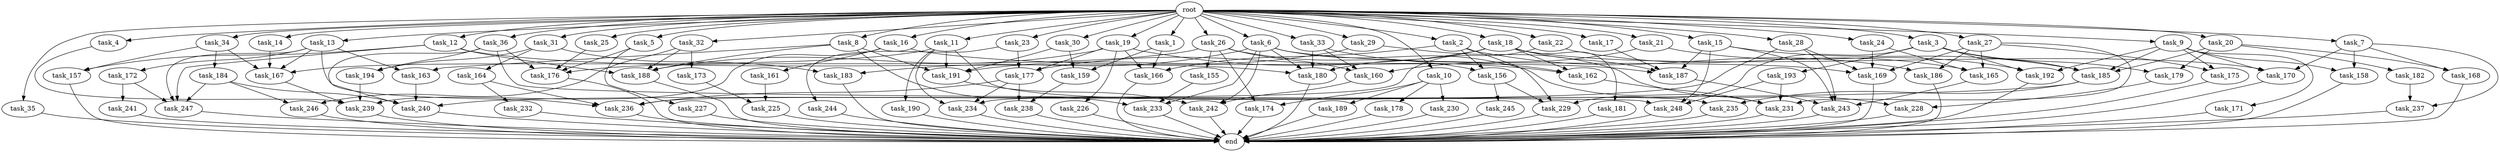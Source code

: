 digraph G {
  root [size="0.000000"];
  task_11 [size="1024.000000"];
  task_234 [size="352187318272.000000"];
  task_239 [size="1314259992576.000000"];
  task_233 [size="1477468749824.000000"];
  task_185 [size="1211180777472.000000"];
  task_2 [size="1024.000000"];
  task_182 [size="137438953472.000000"];
  task_21 [size="1024.000000"];
  task_164 [size="309237645312.000000"];
  task_23 [size="1024.000000"];
  task_35 [size="1024.000000"];
  task_162 [size="876173328384.000000"];
  task_33 [size="1024.000000"];
  task_176 [size="1254130450432.000000"];
  task_231 [size="1941325217792.000000"];
  task_14 [size="1024.000000"];
  task_157 [size="1279900254208.000000"];
  task_178 [size="858993459200.000000"];
  task_3 [size="1024.000000"];
  task_236 [size="1468878815232.000000"];
  task_226 [size="34359738368.000000"];
  task_225 [size="1168231104512.000000"];
  task_187 [size="1013612281856.000000"];
  task_155 [size="214748364800.000000"];
  task_28 [size="1024.000000"];
  task_173 [size="77309411328.000000"];
  task_18 [size="1024.000000"];
  task_22 [size="1024.000000"];
  task_165 [size="352187318272.000000"];
  task_242 [size="936302870528.000000"];
  task_5 [size="1024.000000"];
  task_156 [size="635655159808.000000"];
  task_167 [size="1194000908288.000000"];
  task_30 [size="1024.000000"];
  task_179 [size="214748364800.000000"];
  task_193 [size="77309411328.000000"];
  task_243 [size="1322849927168.000000"];
  task_183 [size="618475290624.000000"];
  task_9 [size="1024.000000"];
  task_244 [size="309237645312.000000"];
  task_168 [size="214748364800.000000"];
  task_27 [size="1024.000000"];
  task_238 [size="386547056640.000000"];
  task_158 [size="936302870528.000000"];
  task_20 [size="1024.000000"];
  task_166 [size="489626271744.000000"];
  task_245 [size="34359738368.000000"];
  task_194 [size="343597383680.000000"];
  task_169 [size="1073741824000.000000"];
  task_247 [size="2190433320960.000000"];
  task_246 [size="292057776128.000000"];
  task_227 [size="309237645312.000000"];
  task_160 [size="1331439861760.000000"];
  task_230 [size="858993459200.000000"];
  task_186 [size="498216206336.000000"];
  task_163 [size="730144440320.000000"];
  task_172 [size="420906795008.000000"];
  task_175 [size="936302870528.000000"];
  task_188 [size="1279900254208.000000"];
  task_8 [size="1024.000000"];
  task_191 [size="1443109011456.000000"];
  task_15 [size="1024.000000"];
  task_24 [size="1024.000000"];
  task_159 [size="893353197568.000000"];
  task_232 [size="420906795008.000000"];
  task_31 [size="1024.000000"];
  task_12 [size="1024.000000"];
  task_32 [size="1024.000000"];
  task_189 [size="858993459200.000000"];
  task_171 [size="858993459200.000000"];
  end [size="0.000000"];
  task_10 [size="1024.000000"];
  task_29 [size="1024.000000"];
  task_241 [size="695784701952.000000"];
  task_1 [size="1024.000000"];
  task_34 [size="1024.000000"];
  task_192 [size="1632087572480.000000"];
  task_4 [size="1024.000000"];
  task_13 [size="1024.000000"];
  task_36 [size="1024.000000"];
  task_170 [size="1357209665536.000000"];
  task_235 [size="833223655424.000000"];
  task_16 [size="1024.000000"];
  task_181 [size="420906795008.000000"];
  task_177 [size="764504178688.000000"];
  task_248 [size="867583393792.000000"];
  task_228 [size="833223655424.000000"];
  task_26 [size="1024.000000"];
  task_180 [size="2010044694528.000000"];
  task_25 [size="1024.000000"];
  task_19 [size="1024.000000"];
  task_229 [size="532575944704.000000"];
  task_161 [size="420906795008.000000"];
  task_184 [size="420906795008.000000"];
  task_17 [size="1024.000000"];
  task_190 [size="137438953472.000000"];
  task_237 [size="214748364800.000000"];
  task_240 [size="1494648619008.000000"];
  task_6 [size="1024.000000"];
  task_7 [size="1024.000000"];
  task_174 [size="1073741824000.000000"];

  root -> task_11 [size="1.000000"];
  root -> task_28 [size="1.000000"];
  root -> task_10 [size="1.000000"];
  root -> task_20 [size="1.000000"];
  root -> task_2 [size="1.000000"];
  root -> task_4 [size="1.000000"];
  root -> task_13 [size="1.000000"];
  root -> task_21 [size="1.000000"];
  root -> task_16 [size="1.000000"];
  root -> task_22 [size="1.000000"];
  root -> task_15 [size="1.000000"];
  root -> task_36 [size="1.000000"];
  root -> task_33 [size="1.000000"];
  root -> task_1 [size="1.000000"];
  root -> task_5 [size="1.000000"];
  root -> task_14 [size="1.000000"];
  root -> task_18 [size="1.000000"];
  root -> task_26 [size="1.000000"];
  root -> task_25 [size="1.000000"];
  root -> task_24 [size="1.000000"];
  root -> task_9 [size="1.000000"];
  root -> task_23 [size="1.000000"];
  root -> task_3 [size="1.000000"];
  root -> task_19 [size="1.000000"];
  root -> task_27 [size="1.000000"];
  root -> task_35 [size="1.000000"];
  root -> task_17 [size="1.000000"];
  root -> task_31 [size="1.000000"];
  root -> task_12 [size="1.000000"];
  root -> task_32 [size="1.000000"];
  root -> task_34 [size="1.000000"];
  root -> task_6 [size="1.000000"];
  root -> task_30 [size="1.000000"];
  root -> task_8 [size="1.000000"];
  root -> task_7 [size="1.000000"];
  root -> task_29 [size="1.000000"];
  task_11 -> task_191 [size="134217728.000000"];
  task_11 -> task_235 [size="134217728.000000"];
  task_11 -> task_234 [size="134217728.000000"];
  task_11 -> task_167 [size="134217728.000000"];
  task_11 -> task_190 [size="134217728.000000"];
  task_234 -> end [size="1.000000"];
  task_239 -> end [size="1.000000"];
  task_233 -> end [size="1.000000"];
  task_185 -> task_235 [size="679477248.000000"];
  task_185 -> task_240 [size="679477248.000000"];
  task_2 -> task_186 [size="411041792.000000"];
  task_2 -> task_229 [size="411041792.000000"];
  task_2 -> task_156 [size="411041792.000000"];
  task_2 -> task_166 [size="411041792.000000"];
  task_182 -> task_237 [size="134217728.000000"];
  task_21 -> task_160 [size="679477248.000000"];
  task_21 -> task_192 [size="679477248.000000"];
  task_164 -> task_236 [size="411041792.000000"];
  task_164 -> task_232 [size="411041792.000000"];
  task_23 -> task_244 [size="301989888.000000"];
  task_23 -> task_177 [size="301989888.000000"];
  task_35 -> end [size="1.000000"];
  task_162 -> task_231 [size="838860800.000000"];
  task_33 -> task_180 [size="411041792.000000"];
  task_33 -> task_160 [size="411041792.000000"];
  task_33 -> task_162 [size="411041792.000000"];
  task_176 -> end [size="1.000000"];
  task_231 -> end [size="1.000000"];
  task_14 -> task_167 [size="209715200.000000"];
  task_157 -> end [size="1.000000"];
  task_178 -> end [size="1.000000"];
  task_3 -> task_179 [size="75497472.000000"];
  task_3 -> task_193 [size="75497472.000000"];
  task_3 -> task_185 [size="75497472.000000"];
  task_3 -> task_229 [size="75497472.000000"];
  task_3 -> task_192 [size="75497472.000000"];
  task_236 -> end [size="1.000000"];
  task_226 -> end [size="1.000000"];
  task_225 -> end [size="1.000000"];
  task_187 -> task_243 [size="411041792.000000"];
  task_155 -> task_233 [size="838860800.000000"];
  task_28 -> task_169 [size="536870912.000000"];
  task_28 -> task_243 [size="536870912.000000"];
  task_28 -> task_236 [size="536870912.000000"];
  task_173 -> task_225 [size="838860800.000000"];
  task_18 -> task_180 [size="411041792.000000"];
  task_18 -> task_177 [size="411041792.000000"];
  task_18 -> task_162 [size="411041792.000000"];
  task_18 -> task_170 [size="411041792.000000"];
  task_18 -> task_181 [size="411041792.000000"];
  task_18 -> task_187 [size="411041792.000000"];
  task_22 -> task_234 [size="134217728.000000"];
  task_22 -> task_165 [size="134217728.000000"];
  task_165 -> task_243 [size="209715200.000000"];
  task_242 -> end [size="1.000000"];
  task_5 -> task_227 [size="301989888.000000"];
  task_5 -> task_176 [size="301989888.000000"];
  task_156 -> task_229 [size="33554432.000000"];
  task_156 -> task_245 [size="33554432.000000"];
  task_167 -> task_239 [size="301989888.000000"];
  task_30 -> task_191 [size="838860800.000000"];
  task_30 -> task_159 [size="838860800.000000"];
  task_179 -> task_228 [size="679477248.000000"];
  task_193 -> task_231 [size="679477248.000000"];
  task_193 -> task_248 [size="679477248.000000"];
  task_243 -> end [size="1.000000"];
  task_183 -> end [size="1.000000"];
  task_9 -> task_158 [size="838860800.000000"];
  task_9 -> task_185 [size="838860800.000000"];
  task_9 -> task_192 [size="838860800.000000"];
  task_9 -> task_175 [size="838860800.000000"];
  task_9 -> task_171 [size="838860800.000000"];
  task_9 -> task_170 [size="838860800.000000"];
  task_244 -> end [size="1.000000"];
  task_168 -> end [size="1.000000"];
  task_27 -> task_186 [size="75497472.000000"];
  task_27 -> task_175 [size="75497472.000000"];
  task_27 -> task_169 [size="75497472.000000"];
  task_27 -> task_231 [size="75497472.000000"];
  task_27 -> task_165 [size="75497472.000000"];
  task_238 -> end [size="1.000000"];
  task_158 -> end [size="1.000000"];
  task_20 -> task_179 [size="134217728.000000"];
  task_20 -> task_168 [size="134217728.000000"];
  task_20 -> task_185 [size="134217728.000000"];
  task_20 -> task_182 [size="134217728.000000"];
  task_166 -> end [size="1.000000"];
  task_245 -> end [size="1.000000"];
  task_194 -> task_239 [size="33554432.000000"];
  task_169 -> end [size="1.000000"];
  task_247 -> end [size="1.000000"];
  task_246 -> end [size="1.000000"];
  task_227 -> end [size="1.000000"];
  task_160 -> task_242 [size="75497472.000000"];
  task_230 -> end [size="1.000000"];
  task_186 -> end [size="1.000000"];
  task_163 -> task_240 [size="536870912.000000"];
  task_172 -> task_241 [size="679477248.000000"];
  task_172 -> task_247 [size="679477248.000000"];
  task_175 -> end [size="1.000000"];
  task_188 -> end [size="1.000000"];
  task_8 -> task_191 [size="301989888.000000"];
  task_8 -> task_188 [size="301989888.000000"];
  task_8 -> task_233 [size="301989888.000000"];
  task_8 -> task_163 [size="301989888.000000"];
  task_191 -> task_242 [size="536870912.000000"];
  task_15 -> task_243 [size="134217728.000000"];
  task_15 -> task_185 [size="134217728.000000"];
  task_15 -> task_187 [size="134217728.000000"];
  task_15 -> task_248 [size="134217728.000000"];
  task_24 -> task_169 [size="134217728.000000"];
  task_24 -> task_165 [size="134217728.000000"];
  task_159 -> task_238 [size="301989888.000000"];
  task_232 -> end [size="1.000000"];
  task_31 -> task_164 [size="301989888.000000"];
  task_31 -> task_183 [size="301989888.000000"];
  task_31 -> task_194 [size="301989888.000000"];
  task_12 -> task_157 [size="838860800.000000"];
  task_12 -> task_180 [size="838860800.000000"];
  task_12 -> task_188 [size="838860800.000000"];
  task_12 -> task_247 [size="838860800.000000"];
  task_32 -> task_173 [size="75497472.000000"];
  task_32 -> task_188 [size="75497472.000000"];
  task_32 -> task_246 [size="75497472.000000"];
  task_189 -> end [size="1.000000"];
  task_171 -> end [size="1.000000"];
  task_10 -> task_189 [size="838860800.000000"];
  task_10 -> task_230 [size="838860800.000000"];
  task_10 -> task_178 [size="838860800.000000"];
  task_10 -> task_174 [size="838860800.000000"];
  task_29 -> task_191 [size="134217728.000000"];
  task_29 -> task_228 [size="134217728.000000"];
  task_241 -> end [size="1.000000"];
  task_1 -> task_159 [size="33554432.000000"];
  task_1 -> task_166 [size="33554432.000000"];
  task_34 -> task_157 [size="411041792.000000"];
  task_34 -> task_167 [size="411041792.000000"];
  task_34 -> task_184 [size="411041792.000000"];
  task_192 -> end [size="1.000000"];
  task_4 -> task_239 [size="536870912.000000"];
  task_13 -> task_172 [size="411041792.000000"];
  task_13 -> task_247 [size="411041792.000000"];
  task_13 -> task_167 [size="411041792.000000"];
  task_13 -> task_236 [size="411041792.000000"];
  task_13 -> task_163 [size="411041792.000000"];
  task_36 -> task_176 [size="33554432.000000"];
  task_36 -> task_240 [size="33554432.000000"];
  task_36 -> task_194 [size="33554432.000000"];
  task_36 -> task_248 [size="33554432.000000"];
  task_170 -> end [size="1.000000"];
  task_235 -> end [size="1.000000"];
  task_16 -> task_161 [size="411041792.000000"];
  task_16 -> task_239 [size="411041792.000000"];
  task_16 -> task_187 [size="411041792.000000"];
  task_181 -> end [size="1.000000"];
  task_177 -> task_234 [size="75497472.000000"];
  task_177 -> task_238 [size="75497472.000000"];
  task_177 -> task_236 [size="75497472.000000"];
  task_248 -> end [size="1.000000"];
  task_228 -> end [size="1.000000"];
  task_26 -> task_155 [size="209715200.000000"];
  task_26 -> task_176 [size="209715200.000000"];
  task_26 -> task_156 [size="209715200.000000"];
  task_26 -> task_160 [size="209715200.000000"];
  task_26 -> task_174 [size="209715200.000000"];
  task_180 -> end [size="1.000000"];
  task_25 -> task_176 [size="679477248.000000"];
  task_19 -> task_162 [size="33554432.000000"];
  task_19 -> task_188 [size="33554432.000000"];
  task_19 -> task_177 [size="33554432.000000"];
  task_19 -> task_226 [size="33554432.000000"];
  task_19 -> task_166 [size="33554432.000000"];
  task_229 -> end [size="1.000000"];
  task_161 -> task_225 [size="301989888.000000"];
  task_184 -> task_247 [size="209715200.000000"];
  task_184 -> task_246 [size="209715200.000000"];
  task_184 -> task_240 [size="209715200.000000"];
  task_17 -> task_187 [size="33554432.000000"];
  task_190 -> end [size="1.000000"];
  task_237 -> end [size="1.000000"];
  task_240 -> end [size="1.000000"];
  task_6 -> task_242 [size="301989888.000000"];
  task_6 -> task_180 [size="301989888.000000"];
  task_6 -> task_183 [size="301989888.000000"];
  task_6 -> task_233 [size="301989888.000000"];
  task_6 -> task_169 [size="301989888.000000"];
  task_6 -> task_231 [size="301989888.000000"];
  task_7 -> task_158 [size="75497472.000000"];
  task_7 -> task_168 [size="75497472.000000"];
  task_7 -> task_237 [size="75497472.000000"];
  task_7 -> task_170 [size="75497472.000000"];
  task_174 -> end [size="1.000000"];
}
